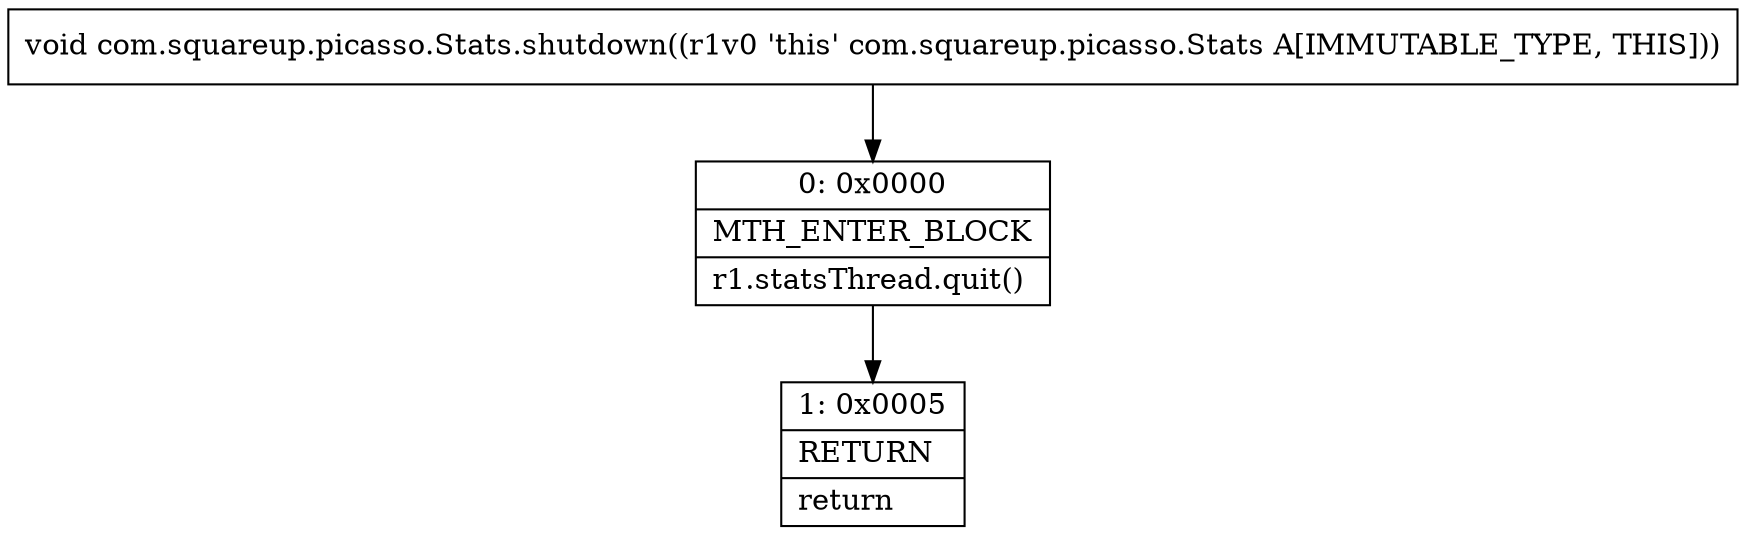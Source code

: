 digraph "CFG forcom.squareup.picasso.Stats.shutdown()V" {
Node_0 [shape=record,label="{0\:\ 0x0000|MTH_ENTER_BLOCK\l|r1.statsThread.quit()\l}"];
Node_1 [shape=record,label="{1\:\ 0x0005|RETURN\l|return\l}"];
MethodNode[shape=record,label="{void com.squareup.picasso.Stats.shutdown((r1v0 'this' com.squareup.picasso.Stats A[IMMUTABLE_TYPE, THIS])) }"];
MethodNode -> Node_0;
Node_0 -> Node_1;
}

